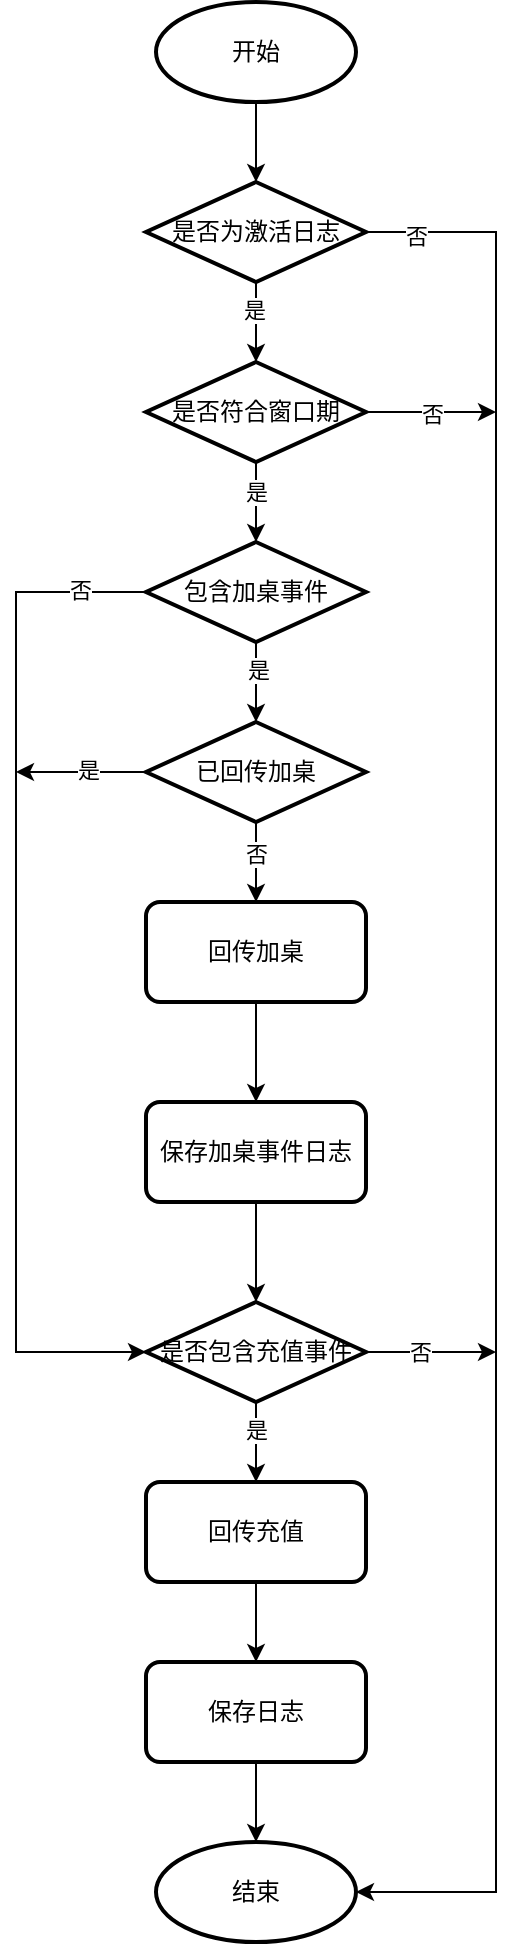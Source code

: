 <mxfile version="16.4.7" type="github">
  <diagram id="C5RBs43oDa-KdzZeNtuy" name="Page-1">
    <mxGraphModel dx="931" dy="633" grid="1" gridSize="10" guides="1" tooltips="1" connect="1" arrows="1" fold="1" page="1" pageScale="1" pageWidth="827" pageHeight="1169" math="0" shadow="0">
      <root>
        <mxCell id="WIyWlLk6GJQsqaUBKTNV-0" />
        <mxCell id="WIyWlLk6GJQsqaUBKTNV-1" parent="WIyWlLk6GJQsqaUBKTNV-0" />
        <mxCell id="P10h4hHpGfKpSOaq2dNr-14" value="" style="edgeStyle=orthogonalEdgeStyle;rounded=0;orthogonalLoop=1;jettySize=auto;html=1;" edge="1" parent="WIyWlLk6GJQsqaUBKTNV-1" source="P10h4hHpGfKpSOaq2dNr-0" target="P10h4hHpGfKpSOaq2dNr-1">
          <mxGeometry relative="1" as="geometry" />
        </mxCell>
        <mxCell id="P10h4hHpGfKpSOaq2dNr-0" value="开始" style="strokeWidth=2;html=1;shape=mxgraph.flowchart.start_1;whiteSpace=wrap;" vertex="1" parent="WIyWlLk6GJQsqaUBKTNV-1">
          <mxGeometry x="280" y="30" width="100" height="50" as="geometry" />
        </mxCell>
        <mxCell id="P10h4hHpGfKpSOaq2dNr-15" value="" style="edgeStyle=orthogonalEdgeStyle;rounded=0;orthogonalLoop=1;jettySize=auto;html=1;" edge="1" parent="WIyWlLk6GJQsqaUBKTNV-1" source="P10h4hHpGfKpSOaq2dNr-1" target="P10h4hHpGfKpSOaq2dNr-3">
          <mxGeometry relative="1" as="geometry" />
        </mxCell>
        <mxCell id="P10h4hHpGfKpSOaq2dNr-25" value="是" style="edgeLabel;html=1;align=center;verticalAlign=middle;resizable=0;points=[];" vertex="1" connectable="0" parent="P10h4hHpGfKpSOaq2dNr-15">
          <mxGeometry x="-0.423" y="3" relative="1" as="geometry">
            <mxPoint x="-4" y="2" as="offset" />
          </mxGeometry>
        </mxCell>
        <mxCell id="P10h4hHpGfKpSOaq2dNr-26" style="edgeStyle=orthogonalEdgeStyle;rounded=0;orthogonalLoop=1;jettySize=auto;html=1;entryX=1;entryY=0.5;entryDx=0;entryDy=0;entryPerimeter=0;" edge="1" parent="WIyWlLk6GJQsqaUBKTNV-1" source="P10h4hHpGfKpSOaq2dNr-1" target="P10h4hHpGfKpSOaq2dNr-23">
          <mxGeometry relative="1" as="geometry">
            <mxPoint x="490" y="640" as="targetPoint" />
            <Array as="points">
              <mxPoint x="450" y="145" />
              <mxPoint x="450" y="975" />
            </Array>
          </mxGeometry>
        </mxCell>
        <mxCell id="P10h4hHpGfKpSOaq2dNr-28" value="否" style="edgeLabel;html=1;align=center;verticalAlign=middle;resizable=0;points=[];" vertex="1" connectable="0" parent="P10h4hHpGfKpSOaq2dNr-26">
          <mxGeometry x="-0.949" y="-2" relative="1" as="geometry">
            <mxPoint as="offset" />
          </mxGeometry>
        </mxCell>
        <mxCell id="P10h4hHpGfKpSOaq2dNr-1" value="是否为激活日志" style="strokeWidth=2;html=1;shape=mxgraph.flowchart.decision;whiteSpace=wrap;" vertex="1" parent="WIyWlLk6GJQsqaUBKTNV-1">
          <mxGeometry x="275" y="120" width="110" height="50" as="geometry" />
        </mxCell>
        <mxCell id="P10h4hHpGfKpSOaq2dNr-21" value="" style="edgeStyle=orthogonalEdgeStyle;rounded=0;orthogonalLoop=1;jettySize=auto;html=1;" edge="1" parent="WIyWlLk6GJQsqaUBKTNV-1" source="P10h4hHpGfKpSOaq2dNr-2" target="P10h4hHpGfKpSOaq2dNr-12">
          <mxGeometry relative="1" as="geometry" />
        </mxCell>
        <mxCell id="P10h4hHpGfKpSOaq2dNr-37" value="是" style="edgeLabel;html=1;align=center;verticalAlign=middle;resizable=0;points=[];" vertex="1" connectable="0" parent="P10h4hHpGfKpSOaq2dNr-21">
          <mxGeometry x="-0.3" y="1" relative="1" as="geometry">
            <mxPoint x="-1" as="offset" />
          </mxGeometry>
        </mxCell>
        <mxCell id="P10h4hHpGfKpSOaq2dNr-38" style="edgeStyle=orthogonalEdgeStyle;rounded=0;orthogonalLoop=1;jettySize=auto;html=1;" edge="1" parent="WIyWlLk6GJQsqaUBKTNV-1" source="P10h4hHpGfKpSOaq2dNr-2">
          <mxGeometry relative="1" as="geometry">
            <mxPoint x="450" y="705" as="targetPoint" />
          </mxGeometry>
        </mxCell>
        <mxCell id="P10h4hHpGfKpSOaq2dNr-39" value="否" style="edgeLabel;html=1;align=center;verticalAlign=middle;resizable=0;points=[];" vertex="1" connectable="0" parent="P10h4hHpGfKpSOaq2dNr-38">
          <mxGeometry x="-0.178" relative="1" as="geometry">
            <mxPoint as="offset" />
          </mxGeometry>
        </mxCell>
        <mxCell id="P10h4hHpGfKpSOaq2dNr-2" value="是否包含充值事件" style="strokeWidth=2;html=1;shape=mxgraph.flowchart.decision;whiteSpace=wrap;" vertex="1" parent="WIyWlLk6GJQsqaUBKTNV-1">
          <mxGeometry x="275" y="680" width="110" height="50" as="geometry" />
        </mxCell>
        <mxCell id="P10h4hHpGfKpSOaq2dNr-16" value="" style="edgeStyle=orthogonalEdgeStyle;rounded=0;orthogonalLoop=1;jettySize=auto;html=1;" edge="1" parent="WIyWlLk6GJQsqaUBKTNV-1" source="P10h4hHpGfKpSOaq2dNr-3" target="P10h4hHpGfKpSOaq2dNr-10">
          <mxGeometry relative="1" as="geometry" />
        </mxCell>
        <mxCell id="P10h4hHpGfKpSOaq2dNr-32" value="是" style="edgeLabel;html=1;align=center;verticalAlign=middle;resizable=0;points=[];" vertex="1" connectable="0" parent="P10h4hHpGfKpSOaq2dNr-16">
          <mxGeometry x="-0.264" relative="1" as="geometry">
            <mxPoint as="offset" />
          </mxGeometry>
        </mxCell>
        <mxCell id="P10h4hHpGfKpSOaq2dNr-29" value="否" style="edgeStyle=orthogonalEdgeStyle;rounded=0;orthogonalLoop=1;jettySize=auto;html=1;" edge="1" parent="WIyWlLk6GJQsqaUBKTNV-1" source="P10h4hHpGfKpSOaq2dNr-3">
          <mxGeometry relative="1" as="geometry">
            <mxPoint x="450" y="235" as="targetPoint" />
          </mxGeometry>
        </mxCell>
        <mxCell id="P10h4hHpGfKpSOaq2dNr-3" value="是否符合窗口期" style="strokeWidth=2;html=1;shape=mxgraph.flowchart.decision;whiteSpace=wrap;" vertex="1" parent="WIyWlLk6GJQsqaUBKTNV-1">
          <mxGeometry x="275" y="210" width="110" height="50" as="geometry" />
        </mxCell>
        <mxCell id="P10h4hHpGfKpSOaq2dNr-18" value="" style="edgeStyle=orthogonalEdgeStyle;rounded=0;orthogonalLoop=1;jettySize=auto;html=1;" edge="1" parent="WIyWlLk6GJQsqaUBKTNV-1" source="P10h4hHpGfKpSOaq2dNr-4" target="P10h4hHpGfKpSOaq2dNr-9">
          <mxGeometry relative="1" as="geometry" />
        </mxCell>
        <mxCell id="P10h4hHpGfKpSOaq2dNr-34" value="否" style="edgeLabel;html=1;align=center;verticalAlign=middle;resizable=0;points=[];" vertex="1" connectable="0" parent="P10h4hHpGfKpSOaq2dNr-18">
          <mxGeometry x="-0.277" y="3" relative="1" as="geometry">
            <mxPoint x="-3" y="1" as="offset" />
          </mxGeometry>
        </mxCell>
        <mxCell id="P10h4hHpGfKpSOaq2dNr-35" style="edgeStyle=orthogonalEdgeStyle;rounded=0;orthogonalLoop=1;jettySize=auto;html=1;" edge="1" parent="WIyWlLk6GJQsqaUBKTNV-1" source="P10h4hHpGfKpSOaq2dNr-4">
          <mxGeometry relative="1" as="geometry">
            <mxPoint x="210" y="415" as="targetPoint" />
          </mxGeometry>
        </mxCell>
        <mxCell id="P10h4hHpGfKpSOaq2dNr-36" value="是" style="edgeLabel;html=1;align=center;verticalAlign=middle;resizable=0;points=[];" vertex="1" connectable="0" parent="P10h4hHpGfKpSOaq2dNr-35">
          <mxGeometry x="-0.099" y="-3" relative="1" as="geometry">
            <mxPoint y="2" as="offset" />
          </mxGeometry>
        </mxCell>
        <mxCell id="P10h4hHpGfKpSOaq2dNr-4" value="已回传加桌" style="strokeWidth=2;html=1;shape=mxgraph.flowchart.decision;whiteSpace=wrap;" vertex="1" parent="WIyWlLk6GJQsqaUBKTNV-1">
          <mxGeometry x="275" y="390" width="110" height="50" as="geometry" />
        </mxCell>
        <mxCell id="P10h4hHpGfKpSOaq2dNr-20" value="" style="edgeStyle=orthogonalEdgeStyle;rounded=0;orthogonalLoop=1;jettySize=auto;html=1;" edge="1" parent="WIyWlLk6GJQsqaUBKTNV-1" source="P10h4hHpGfKpSOaq2dNr-7" target="P10h4hHpGfKpSOaq2dNr-2">
          <mxGeometry relative="1" as="geometry" />
        </mxCell>
        <mxCell id="P10h4hHpGfKpSOaq2dNr-7" value="保存加桌事件日志" style="rounded=1;whiteSpace=wrap;html=1;absoluteArcSize=1;arcSize=14;strokeWidth=2;" vertex="1" parent="WIyWlLk6GJQsqaUBKTNV-1">
          <mxGeometry x="275" y="580" width="110" height="50" as="geometry" />
        </mxCell>
        <mxCell id="P10h4hHpGfKpSOaq2dNr-19" value="" style="edgeStyle=orthogonalEdgeStyle;rounded=0;orthogonalLoop=1;jettySize=auto;html=1;" edge="1" parent="WIyWlLk6GJQsqaUBKTNV-1" source="P10h4hHpGfKpSOaq2dNr-9" target="P10h4hHpGfKpSOaq2dNr-7">
          <mxGeometry relative="1" as="geometry" />
        </mxCell>
        <mxCell id="P10h4hHpGfKpSOaq2dNr-9" value="回传加桌" style="rounded=1;whiteSpace=wrap;html=1;absoluteArcSize=1;arcSize=14;strokeWidth=2;" vertex="1" parent="WIyWlLk6GJQsqaUBKTNV-1">
          <mxGeometry x="275" y="480" width="110" height="50" as="geometry" />
        </mxCell>
        <mxCell id="P10h4hHpGfKpSOaq2dNr-17" value="" style="edgeStyle=orthogonalEdgeStyle;rounded=0;orthogonalLoop=1;jettySize=auto;html=1;" edge="1" parent="WIyWlLk6GJQsqaUBKTNV-1" source="P10h4hHpGfKpSOaq2dNr-10" target="P10h4hHpGfKpSOaq2dNr-4">
          <mxGeometry relative="1" as="geometry" />
        </mxCell>
        <mxCell id="P10h4hHpGfKpSOaq2dNr-33" value="是" style="edgeLabel;html=1;align=center;verticalAlign=middle;resizable=0;points=[];" vertex="1" connectable="0" parent="P10h4hHpGfKpSOaq2dNr-17">
          <mxGeometry x="-0.314" y="1" relative="1" as="geometry">
            <mxPoint as="offset" />
          </mxGeometry>
        </mxCell>
        <mxCell id="P10h4hHpGfKpSOaq2dNr-30" style="edgeStyle=orthogonalEdgeStyle;rounded=0;orthogonalLoop=1;jettySize=auto;html=1;entryX=0;entryY=0.5;entryDx=0;entryDy=0;entryPerimeter=0;" edge="1" parent="WIyWlLk6GJQsqaUBKTNV-1" source="P10h4hHpGfKpSOaq2dNr-10" target="P10h4hHpGfKpSOaq2dNr-2">
          <mxGeometry relative="1" as="geometry">
            <mxPoint x="240" y="630" as="targetPoint" />
            <Array as="points">
              <mxPoint x="210" y="325" />
              <mxPoint x="210" y="705" />
            </Array>
          </mxGeometry>
        </mxCell>
        <mxCell id="P10h4hHpGfKpSOaq2dNr-31" value="否" style="edgeLabel;html=1;align=center;verticalAlign=middle;resizable=0;points=[];" vertex="1" connectable="0" parent="P10h4hHpGfKpSOaq2dNr-30">
          <mxGeometry x="-0.87" y="-1" relative="1" as="geometry">
            <mxPoint as="offset" />
          </mxGeometry>
        </mxCell>
        <mxCell id="P10h4hHpGfKpSOaq2dNr-10" value="&lt;span&gt;包含加桌事件&lt;/span&gt;" style="strokeWidth=2;html=1;shape=mxgraph.flowchart.decision;whiteSpace=wrap;" vertex="1" parent="WIyWlLk6GJQsqaUBKTNV-1">
          <mxGeometry x="275" y="300" width="110" height="50" as="geometry" />
        </mxCell>
        <mxCell id="P10h4hHpGfKpSOaq2dNr-22" value="" style="edgeStyle=orthogonalEdgeStyle;rounded=0;orthogonalLoop=1;jettySize=auto;html=1;" edge="1" parent="WIyWlLk6GJQsqaUBKTNV-1" source="P10h4hHpGfKpSOaq2dNr-12" target="P10h4hHpGfKpSOaq2dNr-13">
          <mxGeometry relative="1" as="geometry" />
        </mxCell>
        <mxCell id="P10h4hHpGfKpSOaq2dNr-12" value="回传充值" style="rounded=1;whiteSpace=wrap;html=1;absoluteArcSize=1;arcSize=14;strokeWidth=2;" vertex="1" parent="WIyWlLk6GJQsqaUBKTNV-1">
          <mxGeometry x="275" y="770" width="110" height="50" as="geometry" />
        </mxCell>
        <mxCell id="P10h4hHpGfKpSOaq2dNr-24" value="" style="edgeStyle=orthogonalEdgeStyle;rounded=0;orthogonalLoop=1;jettySize=auto;html=1;" edge="1" parent="WIyWlLk6GJQsqaUBKTNV-1" source="P10h4hHpGfKpSOaq2dNr-13" target="P10h4hHpGfKpSOaq2dNr-23">
          <mxGeometry relative="1" as="geometry" />
        </mxCell>
        <mxCell id="P10h4hHpGfKpSOaq2dNr-13" value="保存日志" style="rounded=1;whiteSpace=wrap;html=1;absoluteArcSize=1;arcSize=14;strokeWidth=2;" vertex="1" parent="WIyWlLk6GJQsqaUBKTNV-1">
          <mxGeometry x="275" y="860" width="110" height="50" as="geometry" />
        </mxCell>
        <mxCell id="P10h4hHpGfKpSOaq2dNr-23" value="结束" style="strokeWidth=2;html=1;shape=mxgraph.flowchart.start_1;whiteSpace=wrap;" vertex="1" parent="WIyWlLk6GJQsqaUBKTNV-1">
          <mxGeometry x="280" y="950" width="100" height="50" as="geometry" />
        </mxCell>
      </root>
    </mxGraphModel>
  </diagram>
</mxfile>
